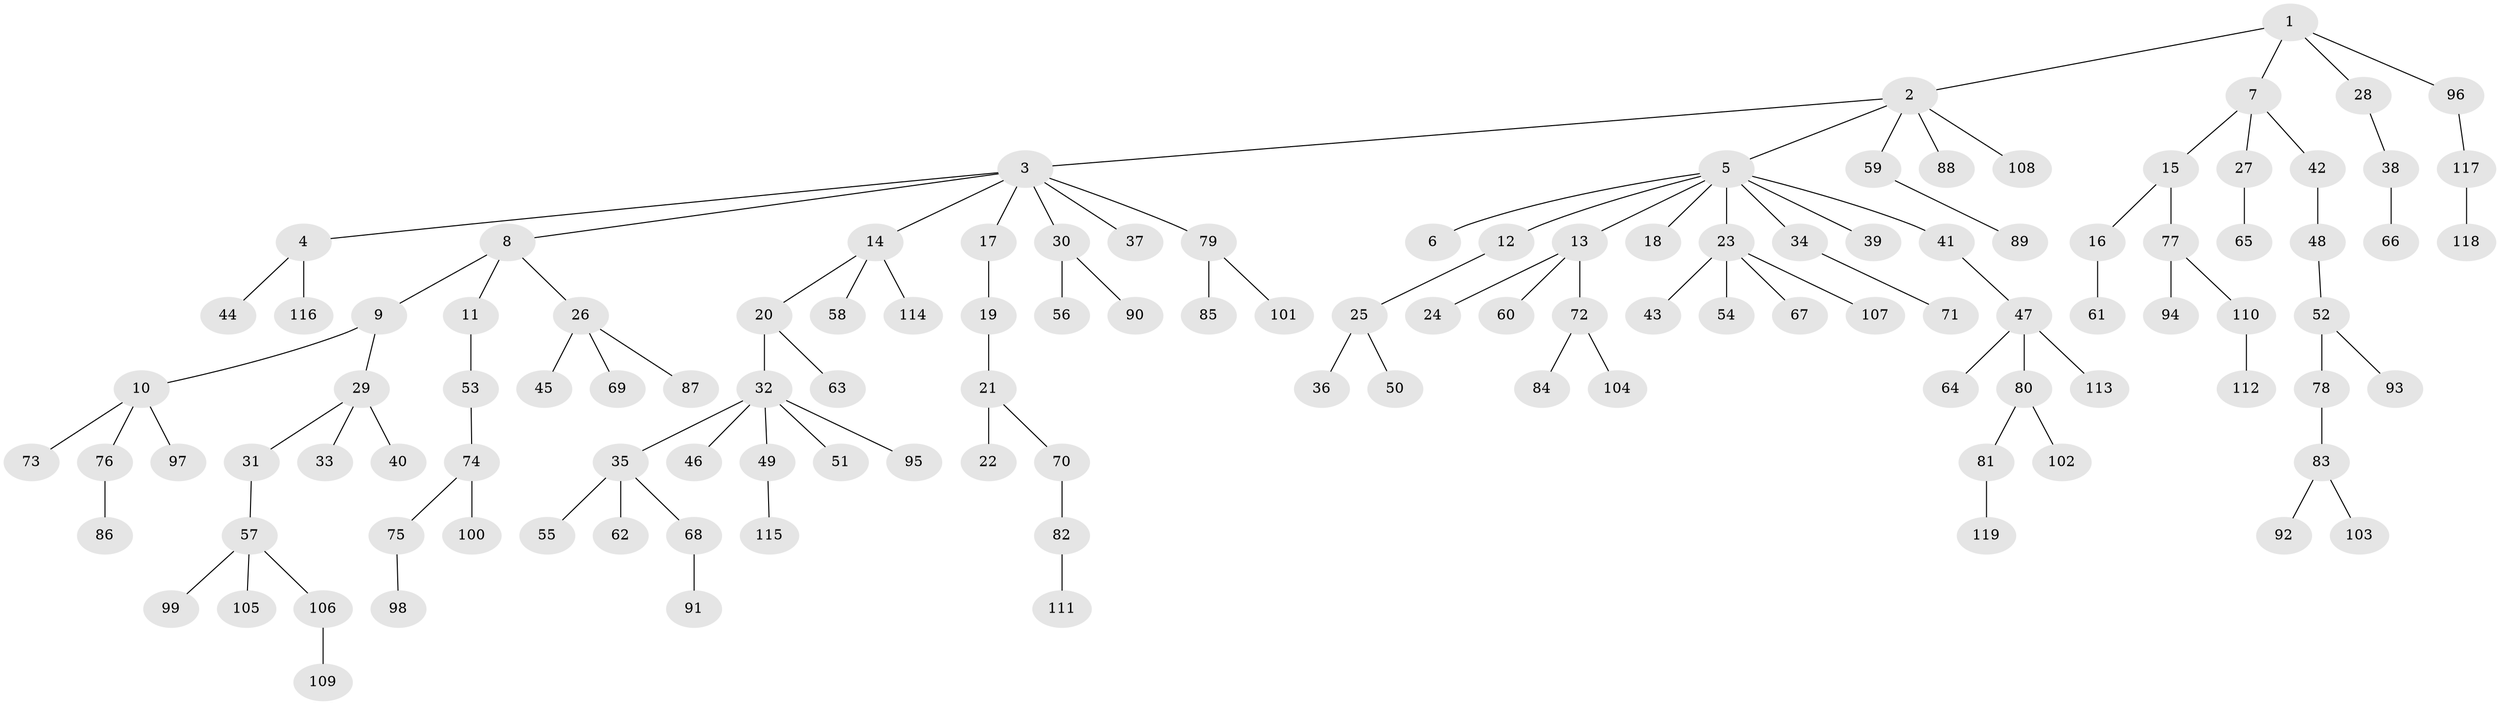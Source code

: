// coarse degree distribution, {8: 0.014084507042253521, 7: 0.014084507042253521, 10: 0.014084507042253521, 1: 0.6056338028169014, 4: 0.04225352112676056, 5: 0.04225352112676056, 2: 0.16901408450704225, 3: 0.09859154929577464}
// Generated by graph-tools (version 1.1) at 2025/19/03/04/25 18:19:15]
// undirected, 119 vertices, 118 edges
graph export_dot {
graph [start="1"]
  node [color=gray90,style=filled];
  1;
  2;
  3;
  4;
  5;
  6;
  7;
  8;
  9;
  10;
  11;
  12;
  13;
  14;
  15;
  16;
  17;
  18;
  19;
  20;
  21;
  22;
  23;
  24;
  25;
  26;
  27;
  28;
  29;
  30;
  31;
  32;
  33;
  34;
  35;
  36;
  37;
  38;
  39;
  40;
  41;
  42;
  43;
  44;
  45;
  46;
  47;
  48;
  49;
  50;
  51;
  52;
  53;
  54;
  55;
  56;
  57;
  58;
  59;
  60;
  61;
  62;
  63;
  64;
  65;
  66;
  67;
  68;
  69;
  70;
  71;
  72;
  73;
  74;
  75;
  76;
  77;
  78;
  79;
  80;
  81;
  82;
  83;
  84;
  85;
  86;
  87;
  88;
  89;
  90;
  91;
  92;
  93;
  94;
  95;
  96;
  97;
  98;
  99;
  100;
  101;
  102;
  103;
  104;
  105;
  106;
  107;
  108;
  109;
  110;
  111;
  112;
  113;
  114;
  115;
  116;
  117;
  118;
  119;
  1 -- 2;
  1 -- 7;
  1 -- 28;
  1 -- 96;
  2 -- 3;
  2 -- 5;
  2 -- 59;
  2 -- 88;
  2 -- 108;
  3 -- 4;
  3 -- 8;
  3 -- 14;
  3 -- 17;
  3 -- 30;
  3 -- 37;
  3 -- 79;
  4 -- 44;
  4 -- 116;
  5 -- 6;
  5 -- 12;
  5 -- 13;
  5 -- 18;
  5 -- 23;
  5 -- 34;
  5 -- 39;
  5 -- 41;
  7 -- 15;
  7 -- 27;
  7 -- 42;
  8 -- 9;
  8 -- 11;
  8 -- 26;
  9 -- 10;
  9 -- 29;
  10 -- 73;
  10 -- 76;
  10 -- 97;
  11 -- 53;
  12 -- 25;
  13 -- 24;
  13 -- 60;
  13 -- 72;
  14 -- 20;
  14 -- 58;
  14 -- 114;
  15 -- 16;
  15 -- 77;
  16 -- 61;
  17 -- 19;
  19 -- 21;
  20 -- 32;
  20 -- 63;
  21 -- 22;
  21 -- 70;
  23 -- 43;
  23 -- 54;
  23 -- 67;
  23 -- 107;
  25 -- 36;
  25 -- 50;
  26 -- 45;
  26 -- 69;
  26 -- 87;
  27 -- 65;
  28 -- 38;
  29 -- 31;
  29 -- 33;
  29 -- 40;
  30 -- 56;
  30 -- 90;
  31 -- 57;
  32 -- 35;
  32 -- 46;
  32 -- 49;
  32 -- 51;
  32 -- 95;
  34 -- 71;
  35 -- 55;
  35 -- 62;
  35 -- 68;
  38 -- 66;
  41 -- 47;
  42 -- 48;
  47 -- 64;
  47 -- 80;
  47 -- 113;
  48 -- 52;
  49 -- 115;
  52 -- 78;
  52 -- 93;
  53 -- 74;
  57 -- 99;
  57 -- 105;
  57 -- 106;
  59 -- 89;
  68 -- 91;
  70 -- 82;
  72 -- 84;
  72 -- 104;
  74 -- 75;
  74 -- 100;
  75 -- 98;
  76 -- 86;
  77 -- 94;
  77 -- 110;
  78 -- 83;
  79 -- 85;
  79 -- 101;
  80 -- 81;
  80 -- 102;
  81 -- 119;
  82 -- 111;
  83 -- 92;
  83 -- 103;
  96 -- 117;
  106 -- 109;
  110 -- 112;
  117 -- 118;
}
